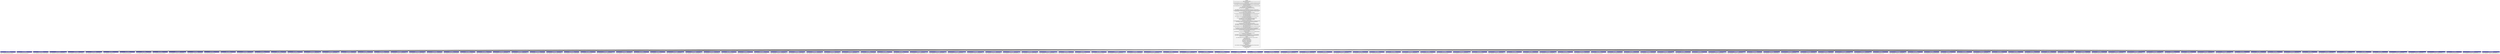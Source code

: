 digraph g {
"Parameters" [
shape = "Mrecord"
 label = "{ Parameters  | Lane.5.AlignmentType=regular | Lane.8.ReferenceBFA=/home/rcf-proj2/jak/bberman/genomes/hg18_unmasked/hg18_unmasked.plusContam.bfa | MinMismatches=2 | Lane.5.ReferenceBFA=/home/rcf-proj2/jak/bberman/genomes/hg18_unmasked/hg18_unmasked.plusContam.bfa | uscec::sol2sanger:1.0=/home/uec-00/ramjan/software/alignPileup/perl_utils_usc/wrap_maq_sol2sanger.pl | FlowCellName=300ABCAAXX | Lane.7.ReferenceBFA=/home/rcf-proj2/jak/bberman/genomes/hg18_unmasked/hg18_unmasked.plusContam.bfa | Lane.4.Input=s_4_sequence.pileup.gz | Lane.1.Eland.Genome=/srv/data/slxa/GENOMES/phi-X174/ | Lane.7.Eland.Genome=/srv/data/slxa/GENOMES/hg18_unmasked/ | queue=laird | uscec::readcount:1.0=/home/uec-00/ramjan/software/alignPileup/perl_utils_usc/wrap_java_report.pl | Lane.6.ReferenceBFA=/home/rcf-proj2/jak/bberman/genomes/hg18_unmasked/hg18_unmasked.plusContam.bfa | uscec::featurepileup:1.0=/home/uec-00/ramjan/software/alignPileup/perl_utils_usc/wrap_java_report.pl | uscec::genecdax:1.0=/usr/bin/java | Lane.3.Eland.Genome=/srv/data/slxa/GENOMES/hg18_unmasked/ | uscec::mapMerge:1.0=/home/uec-00/ramjan/software/alignPileup/perl_utils_usc/wrap_maq_mapmerge.pl | Lane.8.AlignmentType=regular | uscec::pileup:1.0=/home/uec-00/ramjan/software/alignPileup/perl_utils_usc/wrap_maq_pileup.pl | Lane.2.AlignmentType=regular | uscec::readdepth:1.0=/home/uec-00/ramjan/software/alignPileup/perl_utils_usc/wrap_java_report.pl | Lane.3.Input=s_3_sequence.pileup.gz | uscec::chr21:1.0=/home/uec-00/ramjan/software/alignPileup/perl_utils_usc/maqindex | Lane.4.Eland.Genome=/srv/data/slxa/GENOMES/hg18_unmasked/ | Lane.8.Eland.Genome=/srv/data/slxa/GENOMES/hg18_unmasked/ | Lane.1.Input=s_1_sequence.pileup.gz | Lane.2.ReferenceBFA=/home/rcf-proj2/jak/bberman/genomes/hg18_unmasked/hg18_unmasked.plusContam.bfa | uscec::fastqSplit:1.0=/home/uec-00/ramjan/software/alignPileup/perl_utils_usc/fastqSplit.pl | BisulfiteSplitFactor=250000 | Lane.5.Eland.Genome=/srv/data/slxa/GENOMES/hg18_unmasked/ | uscec::pileupwig:1.0=/home/uec-00/ramjan/software/alignPileup/perl_utils_usc/wrap_java_report.pl | uscec::countfastq:1.0=/home/uec-00/ramjan/software/alignPileup/perl_utils_usc/wrap_java_report.pl | Lane.1.AlignmentType=regular | Lane.3.ReferenceBFA=/home/rcf-proj2/jak/bberman/genomes/hg18_unmasked/hg18_unmasked.plusContam.bfa | Lane.4.AlignmentType=regular | uscec::remotebustard:1.0=/home/uec-00/ramjan/software/alignPileup/perl_utils_usc/remotebustard.pl | uscec::map:1.0=/home/uec-00/ramjan/software/alignPileup/perl_utils_usc/wrap_maq_map.pl | Lane.4.ReferenceBFA=/home/rcf-proj2/jak/bberman/genomes/hg18_unmasked/hg18_unmasked.plusContam.bfa | Lane.6.Eland.Genome=/srv/data/slxa/GENOMES/hg18_unmasked/ | uscec::gzip:1.0=/bin/gzip | uscec::filterContams:1.0=/home/uec-00/ramjan/software/alignPileup/perl_utils_usc/solexaFilterContams.pl | referenceLane=1 | Lane.2.Eland.Genome=/srv/data/slxa/GENOMES/hg18_unmasked/ | Lane.2.Input=s_2_sequence.pileup.gz | uscec::fast2bfq:1.0=/home/uec-00/ramjan/software/alignPileup/perl_utils_usc/wrap_maq_fastq2bfq.pl | uscec::mapview:1.0=/home/uec-00/ramjan/software/alignPileup/perl_utils_usc/wrap_maq_mapview.pl | Eland.webdir=http://gastorage2.usc.edu/slxa_runs/incoming/ | LFN=PFN | Lane.1.ReferenceBFA=/home/rcf-proj2/jak/bberman/genomes/phi-X174/phi_plus_SNPs.bfa | RegularSplitFactor=1000 | Lane.3.AlignmentType=regular | Lane.6.Input=s_6_sequence.pileup.gz | Lane.5.Input=s_5_sequence.pileup.gz | Lane.7.Input=s_7_sequence.pileup.gz | tmpDir=/home/uec-00/ramjan/tmp | Eland.username=zack | Lane.6.AlignmentType=regular | MaqPileupQ=30 | uscec::countpileup:1.0=/home/uec-00/ramjan/software/alignPileup/perl_utils_usc/wrap_java_report.pl | Lane.8.Input=s_8_sequence.pileup.gz | Lane.7.AlignmentType=regular | PegasusTC=tc.data}" ];
"countpileup_/Users/zack/devel/WorkflowDAX/s_7_sequence.pileup.gz" [
shape = "Mrecord"
label =<<table border="0" cellborder="0" cellspacing="0" cellpadding="4"><tr><td bgcolor="navy"><font color="white">uscec::countpileup</font></td></tr><tr><td align="left"><font color="brown4"> input: /Users/zack/devel/WorkflowDAX/s_7_sequence.pileup.gz</font></td></tr><tr><td align="left"><font color="darkgreen"> output: s_7_sequence.pileup_maq_mononucleotide.csv</font></td></tr></table>> ];
"countpileup_/Users/zack/devel/WorkflowDAX/s_2_sequence.pileup.gz-cgonly" [
shape = "Mrecord"
label =<<table border="0" cellborder="0" cellspacing="0" cellpadding="4"><tr><td bgcolor="navy"><font color="white">uscec::countpileup</font></td></tr><tr><td align="left"><font color="brown4"> input: /Users/zack/devel/WorkflowDAX/s_2_sequence.pileup.gz</font></td></tr><tr><td align="left"><font color="darkgreen"> output: s_2_sequence.pileup_cg_dinucleotide.csv</font></td></tr></table>> ];
"featurepileup_300ABCAAXX8kg-exon11000" [
shape = "Mrecord"
label =<<table border="0" cellborder="0" cellspacing="0" cellpadding="4"><tr><td bgcolor="navy"><font color="white">uscec::featurepileup</font></td></tr><tr><td align="left"><font color="brown4"> input: /Users/zack/devel/WorkflowDAX/s_8_sequence.pileup.gz</font></td></tr><tr><td align="left"><font color="darkgreen"> output: 300ABCAAXX_s_8.coverage.m1.q0.kg-exon.aligned.csv</font></td></tr></table>> ];
"featurepileup_300ABCAAXX6Ku2008-Ring1B11000" [
shape = "Mrecord"
label =<<table border="0" cellborder="0" cellspacing="0" cellpadding="4"><tr><td bgcolor="navy"><font color="white">uscec::featurepileup</font></td></tr><tr><td align="left"><font color="brown4"> input: /Users/zack/devel/WorkflowDAX/s_6_sequence.pileup.gz</font></td></tr><tr><td align="left"><font color="darkgreen"> output: 300ABCAAXX_s_6.coverage.m1.q0.Ku2008-Ring1B.aligned.csv</font></td></tr></table>> ];
"featurepileup_300ABCAAXX3kim2007-ctcf11000" [
shape = "Mrecord"
label =<<table border="0" cellborder="0" cellspacing="0" cellpadding="4"><tr><td bgcolor="navy"><font color="white">uscec::featurepileup</font></td></tr><tr><td align="left"><font color="brown4"> input: /Users/zack/devel/WorkflowDAX/s_3_sequence.pileup.gz</font></td></tr><tr><td align="left"><font color="darkgreen"> output: 300ABCAAXX_s_3.coverage.m1.q0.kim2007-ctcf.aligned.csv</font></td></tr></table>> ];
"featurepileup_300ABCAAXX5kim2007-ctcf11000" [
shape = "Mrecord"
label =<<table border="0" cellborder="0" cellspacing="0" cellpadding="4"><tr><td bgcolor="navy"><font color="white">uscec::featurepileup</font></td></tr><tr><td align="left"><font color="brown4"> input: /Users/zack/devel/WorkflowDAX/s_5_sequence.pileup.gz</font></td></tr><tr><td align="left"><font color="darkgreen"> output: 300ABCAAXX_s_5.coverage.m1.q0.kim2007-ctcf.aligned.csv</font></td></tr></table>> ];
"pileupwig_300ABCAAXX21600" [
shape = "Mrecord"
label =<<table border="0" cellborder="0" cellspacing="0" cellpadding="4"><tr><td bgcolor="navy"><font color="white">uscec::pileupwig</font></td></tr><tr><td align="left"><font color="brown4"> input: /Users/zack/devel/WorkflowDAX/s_2_sequence.pileup.gz</font></td></tr><tr><td align="left"><font color="darkgreen"> output: 300ABCAAXX_s_2.coverage.m1.q0.wig</font></td></tr></table>> ];
"countpileup_/Users/zack/devel/WorkflowDAX/s_4_sequence.pileup.gz-chonly" [
shape = "Mrecord"
label =<<table border="0" cellborder="0" cellspacing="0" cellpadding="4"><tr><td bgcolor="navy"><font color="white">uscec::countpileup</font></td></tr><tr><td align="left"><font color="brown4"> input: /Users/zack/devel/WorkflowDAX/s_4_sequence.pileup.gz</font></td></tr><tr><td align="left"><font color="darkgreen"> output: s_4_sequence.pileup_ch_dinucleotide.csv</font></td></tr></table>> ];
"readdepth_300ABCAAXX115000" [
shape = "Mrecord"
label =<<table border="0" cellborder="0" cellspacing="0" cellpadding="4"><tr><td bgcolor="navy"><font color="white">uscec::readdepth</font></td></tr><tr><td align="left"><font color="brown4"> input: /Users/zack/devel/WorkflowDAX/s_1_sequence.pileup.gz</font></td></tr><tr><td align="left"><font color="darkgreen"> output: ReadDepths_maxIden1_300ABCAAXX_1_maq_5000.csv</font></td></tr></table>> ];
"countpileup_/Users/zack/devel/WorkflowDAX/s_6_sequence.pileup.gz" [
shape = "Mrecord"
label =<<table border="0" cellborder="0" cellspacing="0" cellpadding="4"><tr><td bgcolor="navy"><font color="white">uscec::countpileup</font></td></tr><tr><td align="left"><font color="brown4"> input: /Users/zack/devel/WorkflowDAX/s_6_sequence.pileup.gz</font></td></tr><tr><td align="left"><font color="darkgreen"> output: s_6_sequence.pileup_maq_mononucleotide.csv</font></td></tr></table>> ];
"featurepileup_300ABCAAXX4Ku2008-Ring1B11000" [
shape = "Mrecord"
label =<<table border="0" cellborder="0" cellspacing="0" cellpadding="4"><tr><td bgcolor="navy"><font color="white">uscec::featurepileup</font></td></tr><tr><td align="left"><font color="brown4"> input: /Users/zack/devel/WorkflowDAX/s_4_sequence.pileup.gz</font></td></tr><tr><td align="left"><font color="darkgreen"> output: 300ABCAAXX_s_4.coverage.m1.q0.Ku2008-Ring1B.aligned.csv</font></td></tr></table>> ];
"featurepileup_300ABCAAXX7kg-tssCgi11000" [
shape = "Mrecord"
label =<<table border="0" cellborder="0" cellspacing="0" cellpadding="4"><tr><td bgcolor="navy"><font color="white">uscec::featurepileup</font></td></tr><tr><td align="left"><font color="brown4"> input: /Users/zack/devel/WorkflowDAX/s_7_sequence.pileup.gz</font></td></tr><tr><td align="left"><font color="darkgreen"> output: 300ABCAAXX_s_7.coverage.m1.q0.kg-tssCgi.aligned.csv</font></td></tr></table>> ];
"readcount_300ABCAAXX2" [
shape = "Mrecord"
label =<<table border="0" cellborder="0" cellspacing="0" cellpadding="4"><tr><td bgcolor="navy"><font color="white">uscec::readcount</font></td></tr><tr><td align="left"><font color="brown4"> input: /Users/zack/devel/WorkflowDAX/s_2_sequence.pileup.gz</font></td></tr><tr><td align="left"><font color="darkgreen"> output: ReadCounts_300ABCAAXX_2_maq.csv</font></td></tr></table>> ];
"countpileup_/Users/zack/devel/WorkflowDAX/s_5_sequence.pileup.gz-cgonly" [
shape = "Mrecord"
label =<<table border="0" cellborder="0" cellspacing="0" cellpadding="4"><tr><td bgcolor="navy"><font color="white">uscec::countpileup</font></td></tr><tr><td align="left"><font color="brown4"> input: /Users/zack/devel/WorkflowDAX/s_5_sequence.pileup.gz</font></td></tr><tr><td align="left"><font color="darkgreen"> output: s_5_sequence.pileup_cg_dinucleotide.csv</font></td></tr></table>> ];
"featurepileup_300ABCAAXX5kg-tssNoncgi11000" [
shape = "Mrecord"
label =<<table border="0" cellborder="0" cellspacing="0" cellpadding="4"><tr><td bgcolor="navy"><font color="white">uscec::featurepileup</font></td></tr><tr><td align="left"><font color="brown4"> input: /Users/zack/devel/WorkflowDAX/s_5_sequence.pileup.gz</font></td></tr><tr><td align="left"><font color="darkgreen"> output: 300ABCAAXX_s_5.coverage.m1.q0.kg-tssNoncgi.aligned.csv</font></td></tr></table>> ];
"readcount_300ABCAAXX1" [
shape = "Mrecord"
label =<<table border="0" cellborder="0" cellspacing="0" cellpadding="4"><tr><td bgcolor="navy"><font color="white">uscec::readcount</font></td></tr><tr><td align="left"><font color="brown4"> input: /Users/zack/devel/WorkflowDAX/s_1_sequence.pileup.gz</font></td></tr><tr><td align="left"><font color="darkgreen"> output: ReadCounts_300ABCAAXX_1_maq.csv</font></td></tr></table>> ];
"readdepth_300ABCAAXX705000" [
shape = "Mrecord"
label =<<table border="0" cellborder="0" cellspacing="0" cellpadding="4"><tr><td bgcolor="navy"><font color="white">uscec::readdepth</font></td></tr><tr><td align="left"><font color="brown4"> input: /Users/zack/devel/WorkflowDAX/s_7_sequence.pileup.gz</font></td></tr><tr><td align="left"><font color="darkgreen"> output: ReadDepths_maxIden0_300ABCAAXX_7_maq_5000.csv</font></td></tr></table>> ];
"countpileup_/Users/zack/devel/WorkflowDAX/s_1_sequence.pileup.gz-refComposition" [
shape = "Mrecord"
label =<<table border="0" cellborder="0" cellspacing="0" cellpadding="4"><tr><td bgcolor="navy"><font color="white">uscec::countpileup</font></td></tr><tr><td align="left"><font color="brown4"> input: /Users/zack/devel/WorkflowDAX/s_1_sequence.pileup.gz</font></td></tr><tr><td align="left"><font color="darkgreen"> output: s_1_sequence.pileup_referenceGenome.csv</font></td></tr></table>> ];
"featurepileup_300ABCAAXX3Ku2008-Ring1B11000" [
shape = "Mrecord"
label =<<table border="0" cellborder="0" cellspacing="0" cellpadding="4"><tr><td bgcolor="navy"><font color="white">uscec::featurepileup</font></td></tr><tr><td align="left"><font color="brown4"> input: /Users/zack/devel/WorkflowDAX/s_3_sequence.pileup.gz</font></td></tr><tr><td align="left"><font color="darkgreen"> output: 300ABCAAXX_s_3.coverage.m1.q0.Ku2008-Ring1B.aligned.csv</font></td></tr></table>> ];
"featurepileup_300ABCAAXX6TJGG-exonNoTss11000" [
shape = "Mrecord"
label =<<table border="0" cellborder="0" cellspacing="0" cellpadding="4"><tr><td bgcolor="navy"><font color="white">uscec::featurepileup</font></td></tr><tr><td align="left"><font color="brown4"> input: /Users/zack/devel/WorkflowDAX/s_6_sequence.pileup.gz</font></td></tr><tr><td align="left"><font color="darkgreen"> output: 300ABCAAXX_s_6.coverage.m1.q0.TJGG-exonNoTss.aligned.csv</font></td></tr></table>> ];
"featurepileup_300ABCAAXX6kg-tssCgi11000" [
shape = "Mrecord"
label =<<table border="0" cellborder="0" cellspacing="0" cellpadding="4"><tr><td bgcolor="navy"><font color="white">uscec::featurepileup</font></td></tr><tr><td align="left"><font color="brown4"> input: /Users/zack/devel/WorkflowDAX/s_6_sequence.pileup.gz</font></td></tr><tr><td align="left"><font color="darkgreen"> output: 300ABCAAXX_s_6.coverage.m1.q0.kg-tssCgi.aligned.csv</font></td></tr></table>> ];
"readdepth_300ABCAAXX415000" [
shape = "Mrecord"
label =<<table border="0" cellborder="0" cellspacing="0" cellpadding="4"><tr><td bgcolor="navy"><font color="white">uscec::readdepth</font></td></tr><tr><td align="left"><font color="brown4"> input: /Users/zack/devel/WorkflowDAX/s_4_sequence.pileup.gz</font></td></tr><tr><td align="left"><font color="darkgreen"> output: ReadDepths_maxIden1_300ABCAAXX_4_maq_5000.csv</font></td></tr></table>> ];
"featurepileup_300ABCAAXX6kg-exon11000" [
shape = "Mrecord"
label =<<table border="0" cellborder="0" cellspacing="0" cellpadding="4"><tr><td bgcolor="navy"><font color="white">uscec::featurepileup</font></td></tr><tr><td align="left"><font color="brown4"> input: /Users/zack/devel/WorkflowDAX/s_6_sequence.pileup.gz</font></td></tr><tr><td align="left"><font color="darkgreen"> output: 300ABCAAXX_s_6.coverage.m1.q0.kg-exon.aligned.csv</font></td></tr></table>> ];
"featurepileup_300ABCAAXX5TJGG-exonNoTss11000" [
shape = "Mrecord"
label =<<table border="0" cellborder="0" cellspacing="0" cellpadding="4"><tr><td bgcolor="navy"><font color="white">uscec::featurepileup</font></td></tr><tr><td align="left"><font color="brown4"> input: /Users/zack/devel/WorkflowDAX/s_5_sequence.pileup.gz</font></td></tr><tr><td align="left"><font color="darkgreen"> output: 300ABCAAXX_s_5.coverage.m1.q0.TJGG-exonNoTss.aligned.csv</font></td></tr></table>> ];
"featurepileup_300ABCAAXX6kim2007-ctcf11000" [
shape = "Mrecord"
label =<<table border="0" cellborder="0" cellspacing="0" cellpadding="4"><tr><td bgcolor="navy"><font color="white">uscec::featurepileup</font></td></tr><tr><td align="left"><font color="brown4"> input: /Users/zack/devel/WorkflowDAX/s_6_sequence.pileup.gz</font></td></tr><tr><td align="left"><font color="darkgreen"> output: 300ABCAAXX_s_6.coverage.m1.q0.kim2007-ctcf.aligned.csv</font></td></tr></table>> ];
"featurepileup_300ABCAAXX4kg-tssCgi11000" [
shape = "Mrecord"
label =<<table border="0" cellborder="0" cellspacing="0" cellpadding="4"><tr><td bgcolor="navy"><font color="white">uscec::featurepileup</font></td></tr><tr><td align="left"><font color="brown4"> input: /Users/zack/devel/WorkflowDAX/s_4_sequence.pileup.gz</font></td></tr><tr><td align="left"><font color="darkgreen"> output: 300ABCAAXX_s_4.coverage.m1.q0.kg-tssCgi.aligned.csv</font></td></tr></table>> ];
"readdepth_300ABCAAXX205000" [
shape = "Mrecord"
label =<<table border="0" cellborder="0" cellspacing="0" cellpadding="4"><tr><td bgcolor="navy"><font color="white">uscec::readdepth</font></td></tr><tr><td align="left"><font color="brown4"> input: /Users/zack/devel/WorkflowDAX/s_2_sequence.pileup.gz</font></td></tr><tr><td align="left"><font color="darkgreen"> output: ReadDepths_maxIden0_300ABCAAXX_2_maq_5000.csv</font></td></tr></table>> ];
"countpileup_/Users/zack/devel/WorkflowDAX/s_4_sequence.pileup.gz" [
shape = "Mrecord"
label =<<table border="0" cellborder="0" cellspacing="0" cellpadding="4"><tr><td bgcolor="navy"><font color="white">uscec::countpileup</font></td></tr><tr><td align="left"><font color="brown4"> input: /Users/zack/devel/WorkflowDAX/s_4_sequence.pileup.gz</font></td></tr><tr><td align="left"><font color="darkgreen"> output: s_4_sequence.pileup_maq_mononucleotide.csv</font></td></tr></table>> ];
"countpileup_/Users/zack/devel/WorkflowDAX/s_1_sequence.pileup.gz" [
shape = "Mrecord"
label =<<table border="0" cellborder="0" cellspacing="0" cellpadding="4"><tr><td bgcolor="navy"><font color="white">uscec::countpileup</font></td></tr><tr><td align="left"><font color="brown4"> input: /Users/zack/devel/WorkflowDAX/s_1_sequence.pileup.gz</font></td></tr><tr><td align="left"><font color="darkgreen"> output: s_1_sequence.pileup_maq_mononucleotide.csv</font></td></tr></table>> ];
"featurepileup_300ABCAAXX3TJGG-exonNoTss11000" [
shape = "Mrecord"
label =<<table border="0" cellborder="0" cellspacing="0" cellpadding="4"><tr><td bgcolor="navy"><font color="white">uscec::featurepileup</font></td></tr><tr><td align="left"><font color="brown4"> input: /Users/zack/devel/WorkflowDAX/s_3_sequence.pileup.gz</font></td></tr><tr><td align="left"><font color="darkgreen"> output: 300ABCAAXX_s_3.coverage.m1.q0.TJGG-exonNoTss.aligned.csv</font></td></tr></table>> ];
"featurepileup_300ABCAAXX8Ku2008-Ring1B11000" [
shape = "Mrecord"
label =<<table border="0" cellborder="0" cellspacing="0" cellpadding="4"><tr><td bgcolor="navy"><font color="white">uscec::featurepileup</font></td></tr><tr><td align="left"><font color="brown4"> input: /Users/zack/devel/WorkflowDAX/s_8_sequence.pileup.gz</font></td></tr><tr><td align="left"><font color="darkgreen"> output: 300ABCAAXX_s_8.coverage.m1.q0.Ku2008-Ring1B.aligned.csv</font></td></tr></table>> ];
"featurepileup_300ABCAAXX7kg-exon11000" [
shape = "Mrecord"
label =<<table border="0" cellborder="0" cellspacing="0" cellpadding="4"><tr><td bgcolor="navy"><font color="white">uscec::featurepileup</font></td></tr><tr><td align="left"><font color="brown4"> input: /Users/zack/devel/WorkflowDAX/s_7_sequence.pileup.gz</font></td></tr><tr><td align="left"><font color="darkgreen"> output: 300ABCAAXX_s_7.coverage.m1.q0.kg-exon.aligned.csv</font></td></tr></table>> ];
"featurepileup_300ABCAAXX1kim2007-ctcf11000" [
shape = "Mrecord"
label =<<table border="0" cellborder="0" cellspacing="0" cellpadding="4"><tr><td bgcolor="navy"><font color="white">uscec::featurepileup</font></td></tr><tr><td align="left"><font color="brown4"> input: /Users/zack/devel/WorkflowDAX/s_1_sequence.pileup.gz</font></td></tr><tr><td align="left"><font color="darkgreen"> output: 300ABCAAXX_s_1.coverage.m1.q0.kim2007-ctcf.aligned.csv</font></td></tr></table>> ];
"featurepileup_300ABCAAXX1kg-exon11000" [
shape = "Mrecord"
label =<<table border="0" cellborder="0" cellspacing="0" cellpadding="4"><tr><td bgcolor="navy"><font color="white">uscec::featurepileup</font></td></tr><tr><td align="left"><font color="brown4"> input: /Users/zack/devel/WorkflowDAX/s_1_sequence.pileup.gz</font></td></tr><tr><td align="left"><font color="darkgreen"> output: 300ABCAAXX_s_1.coverage.m1.q0.kg-exon.aligned.csv</font></td></tr></table>> ];
"countpileup_/Users/zack/devel/WorkflowDAX/s_3_sequence.pileup.gz-cgonly" [
shape = "Mrecord"
label =<<table border="0" cellborder="0" cellspacing="0" cellpadding="4"><tr><td bgcolor="navy"><font color="white">uscec::countpileup</font></td></tr><tr><td align="left"><font color="brown4"> input: /Users/zack/devel/WorkflowDAX/s_3_sequence.pileup.gz</font></td></tr><tr><td align="left"><font color="darkgreen"> output: s_3_sequence.pileup_cg_dinucleotide.csv</font></td></tr></table>> ];
"featurepileup_300ABCAAXX8RepeatMaskerSINE11000" [
shape = "Mrecord"
label =<<table border="0" cellborder="0" cellspacing="0" cellpadding="4"><tr><td bgcolor="navy"><font color="white">uscec::featurepileup</font></td></tr><tr><td align="left"><font color="brown4"> input: /Users/zack/devel/WorkflowDAX/s_8_sequence.pileup.gz</font></td></tr><tr><td align="left"><font color="darkgreen"> output: 300ABCAAXX_s_8.coverage.m1.q0.RepeatMaskerSINE.aligned.csv</font></td></tr></table>> ];
"featurepileup_300ABCAAXX7kg-tssNoncgi11000" [
shape = "Mrecord"
label =<<table border="0" cellborder="0" cellspacing="0" cellpadding="4"><tr><td bgcolor="navy"><font color="white">uscec::featurepileup</font></td></tr><tr><td align="left"><font color="brown4"> input: /Users/zack/devel/WorkflowDAX/s_7_sequence.pileup.gz</font></td></tr><tr><td align="left"><font color="darkgreen"> output: 300ABCAAXX_s_7.coverage.m1.q0.kg-tssNoncgi.aligned.csv</font></td></tr></table>> ];
"countpileup_/Users/zack/devel/WorkflowDAX/s_5_sequence.pileup.gz-refComposition" [
shape = "Mrecord"
label =<<table border="0" cellborder="0" cellspacing="0" cellpadding="4"><tr><td bgcolor="navy"><font color="white">uscec::countpileup</font></td></tr><tr><td align="left"><font color="brown4"> input: /Users/zack/devel/WorkflowDAX/s_5_sequence.pileup.gz</font></td></tr><tr><td align="left"><font color="darkgreen"> output: s_5_sequence.pileup_referenceGenome.csv</font></td></tr></table>> ];
"pileupwig_300ABCAAXX81600" [
shape = "Mrecord"
label =<<table border="0" cellborder="0" cellspacing="0" cellpadding="4"><tr><td bgcolor="navy"><font color="white">uscec::pileupwig</font></td></tr><tr><td align="left"><font color="brown4"> input: /Users/zack/devel/WorkflowDAX/s_8_sequence.pileup.gz</font></td></tr><tr><td align="left"><font color="darkgreen"> output: 300ABCAAXX_s_8.coverage.m1.q0.wig</font></td></tr></table>> ];
"featurepileup_300ABCAAXX4guelen2008-LADs11000" [
shape = "Mrecord"
label =<<table border="0" cellborder="0" cellspacing="0" cellpadding="4"><tr><td bgcolor="navy"><font color="white">uscec::featurepileup</font></td></tr><tr><td align="left"><font color="brown4"> input: /Users/zack/devel/WorkflowDAX/s_4_sequence.pileup.gz</font></td></tr><tr><td align="left"><font color="darkgreen"> output: 300ABCAAXX_s_4.coverage.m1.q0.guelen2008-LADs.aligned.csv</font></td></tr></table>> ];
"featurepileup_300ABCAAXX1Ku2008-H3K2711000" [
shape = "Mrecord"
label =<<table border="0" cellborder="0" cellspacing="0" cellpadding="4"><tr><td bgcolor="navy"><font color="white">uscec::featurepileup</font></td></tr><tr><td align="left"><font color="brown4"> input: /Users/zack/devel/WorkflowDAX/s_1_sequence.pileup.gz</font></td></tr><tr><td align="left"><font color="darkgreen"> output: 300ABCAAXX_s_1.coverage.m1.q0.Ku2008-H3K27.aligned.csv</font></td></tr></table>> ];
"featurepileup_300ABCAAXX2kg-tssNoncgi11000" [
shape = "Mrecord"
label =<<table border="0" cellborder="0" cellspacing="0" cellpadding="4"><tr><td bgcolor="navy"><font color="white">uscec::featurepileup</font></td></tr><tr><td align="left"><font color="brown4"> input: /Users/zack/devel/WorkflowDAX/s_2_sequence.pileup.gz</font></td></tr><tr><td align="left"><font color="darkgreen"> output: 300ABCAAXX_s_2.coverage.m1.q0.kg-tssNoncgi.aligned.csv</font></td></tr></table>> ];
"countpileup_/Users/zack/devel/WorkflowDAX/s_2_sequence.pileup.gz-refComposition" [
shape = "Mrecord"
label =<<table border="0" cellborder="0" cellspacing="0" cellpadding="4"><tr><td bgcolor="navy"><font color="white">uscec::countpileup</font></td></tr><tr><td align="left"><font color="brown4"> input: /Users/zack/devel/WorkflowDAX/s_2_sequence.pileup.gz</font></td></tr><tr><td align="left"><font color="darkgreen"> output: s_2_sequence.pileup_referenceGenome.csv</font></td></tr></table>> ];
"pileupwig_300ABCAAXX61600" [
shape = "Mrecord"
label =<<table border="0" cellborder="0" cellspacing="0" cellpadding="4"><tr><td bgcolor="navy"><font color="white">uscec::pileupwig</font></td></tr><tr><td align="left"><font color="brown4"> input: /Users/zack/devel/WorkflowDAX/s_6_sequence.pileup.gz</font></td></tr><tr><td align="left"><font color="darkgreen"> output: 300ABCAAXX_s_6.coverage.m1.q0.wig</font></td></tr></table>> ];
"countpileup_/Users/zack/devel/WorkflowDAX/s_8_sequence.pileup.gz" [
shape = "Mrecord"
label =<<table border="0" cellborder="0" cellspacing="0" cellpadding="4"><tr><td bgcolor="navy"><font color="white">uscec::countpileup</font></td></tr><tr><td align="left"><font color="brown4"> input: /Users/zack/devel/WorkflowDAX/s_8_sequence.pileup.gz</font></td></tr><tr><td align="left"><font color="darkgreen"> output: s_8_sequence.pileup_maq_mononucleotide.csv</font></td></tr></table>> ];
"featurepileup_300ABCAAXX4Ku2008-H3K2711000" [
shape = "Mrecord"
label =<<table border="0" cellborder="0" cellspacing="0" cellpadding="4"><tr><td bgcolor="navy"><font color="white">uscec::featurepileup</font></td></tr><tr><td align="left"><font color="brown4"> input: /Users/zack/devel/WorkflowDAX/s_4_sequence.pileup.gz</font></td></tr><tr><td align="left"><font color="darkgreen"> output: 300ABCAAXX_s_4.coverage.m1.q0.Ku2008-H3K27.aligned.csv</font></td></tr></table>> ];
"featurepileup_300ABCAAXX2kim2007-ctcf11000" [
shape = "Mrecord"
label =<<table border="0" cellborder="0" cellspacing="0" cellpadding="4"><tr><td bgcolor="navy"><font color="white">uscec::featurepileup</font></td></tr><tr><td align="left"><font color="brown4"> input: /Users/zack/devel/WorkflowDAX/s_2_sequence.pileup.gz</font></td></tr><tr><td align="left"><font color="darkgreen"> output: 300ABCAAXX_s_2.coverage.m1.q0.kim2007-ctcf.aligned.csv</font></td></tr></table>> ];
"featurepileup_300ABCAAXX4kg-tssNoncgi11000" [
shape = "Mrecord"
label =<<table border="0" cellborder="0" cellspacing="0" cellpadding="4"><tr><td bgcolor="navy"><font color="white">uscec::featurepileup</font></td></tr><tr><td align="left"><font color="brown4"> input: /Users/zack/devel/WorkflowDAX/s_4_sequence.pileup.gz</font></td></tr><tr><td align="left"><font color="darkgreen"> output: 300ABCAAXX_s_4.coverage.m1.q0.kg-tssNoncgi.aligned.csv</font></td></tr></table>> ];
"featurepileup_300ABCAAXX4kim2007-ctcf11000" [
shape = "Mrecord"
label =<<table border="0" cellborder="0" cellspacing="0" cellpadding="4"><tr><td bgcolor="navy"><font color="white">uscec::featurepileup</font></td></tr><tr><td align="left"><font color="brown4"> input: /Users/zack/devel/WorkflowDAX/s_4_sequence.pileup.gz</font></td></tr><tr><td align="left"><font color="darkgreen"> output: 300ABCAAXX_s_4.coverage.m1.q0.kim2007-ctcf.aligned.csv</font></td></tr></table>> ];
"featurepileup_300ABCAAXX6guelen2008-LADs11000" [
shape = "Mrecord"
label =<<table border="0" cellborder="0" cellspacing="0" cellpadding="4"><tr><td bgcolor="navy"><font color="white">uscec::featurepileup</font></td></tr><tr><td align="left"><font color="brown4"> input: /Users/zack/devel/WorkflowDAX/s_6_sequence.pileup.gz</font></td></tr><tr><td align="left"><font color="darkgreen"> output: 300ABCAAXX_s_6.coverage.m1.q0.guelen2008-LADs.aligned.csv</font></td></tr></table>> ];
"readdepth_300ABCAAXX105000" [
shape = "Mrecord"
label =<<table border="0" cellborder="0" cellspacing="0" cellpadding="4"><tr><td bgcolor="navy"><font color="white">uscec::readdepth</font></td></tr><tr><td align="left"><font color="brown4"> input: /Users/zack/devel/WorkflowDAX/s_1_sequence.pileup.gz</font></td></tr><tr><td align="left"><font color="darkgreen"> output: ReadDepths_maxIden0_300ABCAAXX_1_maq_5000.csv</font></td></tr></table>> ];
"countpileup_/Users/zack/devel/WorkflowDAX/s_7_sequence.pileup.gz-cgonly" [
shape = "Mrecord"
label =<<table border="0" cellborder="0" cellspacing="0" cellpadding="4"><tr><td bgcolor="navy"><font color="white">uscec::countpileup</font></td></tr><tr><td align="left"><font color="brown4"> input: /Users/zack/devel/WorkflowDAX/s_7_sequence.pileup.gz</font></td></tr><tr><td align="left"><font color="darkgreen"> output: s_7_sequence.pileup_cg_dinucleotide.csv</font></td></tr></table>> ];
"readcount_300ABCAAXX7" [
shape = "Mrecord"
label =<<table border="0" cellborder="0" cellspacing="0" cellpadding="4"><tr><td bgcolor="navy"><font color="white">uscec::readcount</font></td></tr><tr><td align="left"><font color="brown4"> input: /Users/zack/devel/WorkflowDAX/s_7_sequence.pileup.gz</font></td></tr><tr><td align="left"><font color="darkgreen"> output: ReadCounts_300ABCAAXX_7_maq.csv</font></td></tr></table>> ];
"featurepileup_300ABCAAXX7RepeatMaskerSINE11000" [
shape = "Mrecord"
label =<<table border="0" cellborder="0" cellspacing="0" cellpadding="4"><tr><td bgcolor="navy"><font color="white">uscec::featurepileup</font></td></tr><tr><td align="left"><font color="brown4"> input: /Users/zack/devel/WorkflowDAX/s_7_sequence.pileup.gz</font></td></tr><tr><td align="left"><font color="darkgreen"> output: 300ABCAAXX_s_7.coverage.m1.q0.RepeatMaskerSINE.aligned.csv</font></td></tr></table>> ];
"featurepileup_300ABCAAXX4TJGG-exonNoTss11000" [
shape = "Mrecord"
label =<<table border="0" cellborder="0" cellspacing="0" cellpadding="4"><tr><td bgcolor="navy"><font color="white">uscec::featurepileup</font></td></tr><tr><td align="left"><font color="brown4"> input: /Users/zack/devel/WorkflowDAX/s_4_sequence.pileup.gz</font></td></tr><tr><td align="left"><font color="darkgreen"> output: 300ABCAAXX_s_4.coverage.m1.q0.TJGG-exonNoTss.aligned.csv</font></td></tr></table>> ];
"featurepileup_300ABCAAXX3RepeatMaskerSINE11000" [
shape = "Mrecord"
label =<<table border="0" cellborder="0" cellspacing="0" cellpadding="4"><tr><td bgcolor="navy"><font color="white">uscec::featurepileup</font></td></tr><tr><td align="left"><font color="brown4"> input: /Users/zack/devel/WorkflowDAX/s_3_sequence.pileup.gz</font></td></tr><tr><td align="left"><font color="darkgreen"> output: 300ABCAAXX_s_3.coverage.m1.q0.RepeatMaskerSINE.aligned.csv</font></td></tr></table>> ];
"featurepileup_300ABCAAXX5Ku2008-H3K2711000" [
shape = "Mrecord"
label =<<table border="0" cellborder="0" cellspacing="0" cellpadding="4"><tr><td bgcolor="navy"><font color="white">uscec::featurepileup</font></td></tr><tr><td align="left"><font color="brown4"> input: /Users/zack/devel/WorkflowDAX/s_5_sequence.pileup.gz</font></td></tr><tr><td align="left"><font color="darkgreen"> output: 300ABCAAXX_s_5.coverage.m1.q0.Ku2008-H3K27.aligned.csv</font></td></tr></table>> ];
"featurepileup_300ABCAAXX6kg-tssNoncgi11000" [
shape = "Mrecord"
label =<<table border="0" cellborder="0" cellspacing="0" cellpadding="4"><tr><td bgcolor="navy"><font color="white">uscec::featurepileup</font></td></tr><tr><td align="left"><font color="brown4"> input: /Users/zack/devel/WorkflowDAX/s_6_sequence.pileup.gz</font></td></tr><tr><td align="left"><font color="darkgreen"> output: 300ABCAAXX_s_6.coverage.m1.q0.kg-tssNoncgi.aligned.csv</font></td></tr></table>> ];
"featurepileup_300ABCAAXX1TJGG-exonNoTss11000" [
shape = "Mrecord"
label =<<table border="0" cellborder="0" cellspacing="0" cellpadding="4"><tr><td bgcolor="navy"><font color="white">uscec::featurepileup</font></td></tr><tr><td align="left"><font color="brown4"> input: /Users/zack/devel/WorkflowDAX/s_1_sequence.pileup.gz</font></td></tr><tr><td align="left"><font color="darkgreen"> output: 300ABCAAXX_s_1.coverage.m1.q0.TJGG-exonNoTss.aligned.csv</font></td></tr></table>> ];
"featurepileup_300ABCAAXX8kim2007-ctcf11000" [
shape = "Mrecord"
label =<<table border="0" cellborder="0" cellspacing="0" cellpadding="4"><tr><td bgcolor="navy"><font color="white">uscec::featurepileup</font></td></tr><tr><td align="left"><font color="brown4"> input: /Users/zack/devel/WorkflowDAX/s_8_sequence.pileup.gz</font></td></tr><tr><td align="left"><font color="darkgreen"> output: 300ABCAAXX_s_8.coverage.m1.q0.kim2007-ctcf.aligned.csv</font></td></tr></table>> ];
"featurepileup_300ABCAAXX1RepeatMaskerLINE11000" [
shape = "Mrecord"
label =<<table border="0" cellborder="0" cellspacing="0" cellpadding="4"><tr><td bgcolor="navy"><font color="white">uscec::featurepileup</font></td></tr><tr><td align="left"><font color="brown4"> input: /Users/zack/devel/WorkflowDAX/s_1_sequence.pileup.gz</font></td></tr><tr><td align="left"><font color="darkgreen"> output: 300ABCAAXX_s_1.coverage.m1.q0.RepeatMaskerLINE.aligned.csv</font></td></tr></table>> ];
"featurepileup_300ABCAAXX3kg-exon11000" [
shape = "Mrecord"
label =<<table border="0" cellborder="0" cellspacing="0" cellpadding="4"><tr><td bgcolor="navy"><font color="white">uscec::featurepileup</font></td></tr><tr><td align="left"><font color="brown4"> input: /Users/zack/devel/WorkflowDAX/s_3_sequence.pileup.gz</font></td></tr><tr><td align="left"><font color="darkgreen"> output: 300ABCAAXX_s_3.coverage.m1.q0.kg-exon.aligned.csv</font></td></tr></table>> ];
"pileupwig_300ABCAAXX31600" [
shape = "Mrecord"
label =<<table border="0" cellborder="0" cellspacing="0" cellpadding="4"><tr><td bgcolor="navy"><font color="white">uscec::pileupwig</font></td></tr><tr><td align="left"><font color="brown4"> input: /Users/zack/devel/WorkflowDAX/s_3_sequence.pileup.gz</font></td></tr><tr><td align="left"><font color="darkgreen"> output: 300ABCAAXX_s_3.coverage.m1.q0.wig</font></td></tr></table>> ];
"countpileup_/Users/zack/devel/WorkflowDAX/s_2_sequence.pileup.gz" [
shape = "Mrecord"
label =<<table border="0" cellborder="0" cellspacing="0" cellpadding="4"><tr><td bgcolor="navy"><font color="white">uscec::countpileup</font></td></tr><tr><td align="left"><font color="brown4"> input: /Users/zack/devel/WorkflowDAX/s_2_sequence.pileup.gz</font></td></tr><tr><td align="left"><font color="darkgreen"> output: s_2_sequence.pileup_maq_mononucleotide.csv</font></td></tr></table>> ];
"featurepileup_300ABCAAXX5RepeatMaskerLINE11000" [
shape = "Mrecord"
label =<<table border="0" cellborder="0" cellspacing="0" cellpadding="4"><tr><td bgcolor="navy"><font color="white">uscec::featurepileup</font></td></tr><tr><td align="left"><font color="brown4"> input: /Users/zack/devel/WorkflowDAX/s_5_sequence.pileup.gz</font></td></tr><tr><td align="left"><font color="darkgreen"> output: 300ABCAAXX_s_5.coverage.m1.q0.RepeatMaskerLINE.aligned.csv</font></td></tr></table>> ];
"featurepileup_300ABCAAXX8kg-tssCgi11000" [
shape = "Mrecord"
label =<<table border="0" cellborder="0" cellspacing="0" cellpadding="4"><tr><td bgcolor="navy"><font color="white">uscec::featurepileup</font></td></tr><tr><td align="left"><font color="brown4"> input: /Users/zack/devel/WorkflowDAX/s_8_sequence.pileup.gz</font></td></tr><tr><td align="left"><font color="darkgreen"> output: 300ABCAAXX_s_8.coverage.m1.q0.kg-tssCgi.aligned.csv</font></td></tr></table>> ];
"featurepileup_300ABCAAXX6RepeatMaskerLINE11000" [
shape = "Mrecord"
label =<<table border="0" cellborder="0" cellspacing="0" cellpadding="4"><tr><td bgcolor="navy"><font color="white">uscec::featurepileup</font></td></tr><tr><td align="left"><font color="brown4"> input: /Users/zack/devel/WorkflowDAX/s_6_sequence.pileup.gz</font></td></tr><tr><td align="left"><font color="darkgreen"> output: 300ABCAAXX_s_6.coverage.m1.q0.RepeatMaskerLINE.aligned.csv</font></td></tr></table>> ];
"readcount_300ABCAAXX6" [
shape = "Mrecord"
label =<<table border="0" cellborder="0" cellspacing="0" cellpadding="4"><tr><td bgcolor="navy"><font color="white">uscec::readcount</font></td></tr><tr><td align="left"><font color="brown4"> input: /Users/zack/devel/WorkflowDAX/s_6_sequence.pileup.gz</font></td></tr><tr><td align="left"><font color="darkgreen"> output: ReadCounts_300ABCAAXX_6_maq.csv</font></td></tr></table>> ];
"featurepileup_300ABCAAXX8TJGG-exonNoTss11000" [
shape = "Mrecord"
label =<<table border="0" cellborder="0" cellspacing="0" cellpadding="4"><tr><td bgcolor="navy"><font color="white">uscec::featurepileup</font></td></tr><tr><td align="left"><font color="brown4"> input: /Users/zack/devel/WorkflowDAX/s_8_sequence.pileup.gz</font></td></tr><tr><td align="left"><font color="darkgreen"> output: 300ABCAAXX_s_8.coverage.m1.q0.TJGG-exonNoTss.aligned.csv</font></td></tr></table>> ];
"countpileup_/Users/zack/devel/WorkflowDAX/s_1_sequence.pileup.gz-chonly" [
shape = "Mrecord"
label =<<table border="0" cellborder="0" cellspacing="0" cellpadding="4"><tr><td bgcolor="navy"><font color="white">uscec::countpileup</font></td></tr><tr><td align="left"><font color="brown4"> input: /Users/zack/devel/WorkflowDAX/s_1_sequence.pileup.gz</font></td></tr><tr><td align="left"><font color="darkgreen"> output: s_1_sequence.pileup_ch_dinucleotide.csv</font></td></tr></table>> ];
"countpileup_/Users/zack/devel/WorkflowDAX/s_7_sequence.pileup.gz-refComposition" [
shape = "Mrecord"
label =<<table border="0" cellborder="0" cellspacing="0" cellpadding="4"><tr><td bgcolor="navy"><font color="white">uscec::countpileup</font></td></tr><tr><td align="left"><font color="brown4"> input: /Users/zack/devel/WorkflowDAX/s_7_sequence.pileup.gz</font></td></tr><tr><td align="left"><font color="darkgreen"> output: s_7_sequence.pileup_referenceGenome.csv</font></td></tr></table>> ];
"pileupwig_300ABCAAXX41600" [
shape = "Mrecord"
label =<<table border="0" cellborder="0" cellspacing="0" cellpadding="4"><tr><td bgcolor="navy"><font color="white">uscec::pileupwig</font></td></tr><tr><td align="left"><font color="brown4"> input: /Users/zack/devel/WorkflowDAX/s_4_sequence.pileup.gz</font></td></tr><tr><td align="left"><font color="darkgreen"> output: 300ABCAAXX_s_4.coverage.m1.q0.wig</font></td></tr></table>> ];
"featurepileup_300ABCAAXX2kg-tssCgi11000" [
shape = "Mrecord"
label =<<table border="0" cellborder="0" cellspacing="0" cellpadding="4"><tr><td bgcolor="navy"><font color="white">uscec::featurepileup</font></td></tr><tr><td align="left"><font color="brown4"> input: /Users/zack/devel/WorkflowDAX/s_2_sequence.pileup.gz</font></td></tr><tr><td align="left"><font color="darkgreen"> output: 300ABCAAXX_s_2.coverage.m1.q0.kg-tssCgi.aligned.csv</font></td></tr></table>> ];
"featurepileup_300ABCAAXX5kg-exon11000" [
shape = "Mrecord"
label =<<table border="0" cellborder="0" cellspacing="0" cellpadding="4"><tr><td bgcolor="navy"><font color="white">uscec::featurepileup</font></td></tr><tr><td align="left"><font color="brown4"> input: /Users/zack/devel/WorkflowDAX/s_5_sequence.pileup.gz</font></td></tr><tr><td align="left"><font color="darkgreen"> output: 300ABCAAXX_s_5.coverage.m1.q0.kg-exon.aligned.csv</font></td></tr></table>> ];
"featurepileup_300ABCAAXX3guelen2008-LADs11000" [
shape = "Mrecord"
label =<<table border="0" cellborder="0" cellspacing="0" cellpadding="4"><tr><td bgcolor="navy"><font color="white">uscec::featurepileup</font></td></tr><tr><td align="left"><font color="brown4"> input: /Users/zack/devel/WorkflowDAX/s_3_sequence.pileup.gz</font></td></tr><tr><td align="left"><font color="darkgreen"> output: 300ABCAAXX_s_3.coverage.m1.q0.guelen2008-LADs.aligned.csv</font></td></tr></table>> ];
"featurepileup_300ABCAAXX3kg-tssNoncgi11000" [
shape = "Mrecord"
label =<<table border="0" cellborder="0" cellspacing="0" cellpadding="4"><tr><td bgcolor="navy"><font color="white">uscec::featurepileup</font></td></tr><tr><td align="left"><font color="brown4"> input: /Users/zack/devel/WorkflowDAX/s_3_sequence.pileup.gz</font></td></tr><tr><td align="left"><font color="darkgreen"> output: 300ABCAAXX_s_3.coverage.m1.q0.kg-tssNoncgi.aligned.csv</font></td></tr></table>> ];
"readcount_300ABCAAXX8" [
shape = "Mrecord"
label =<<table border="0" cellborder="0" cellspacing="0" cellpadding="4"><tr><td bgcolor="navy"><font color="white">uscec::readcount</font></td></tr><tr><td align="left"><font color="brown4"> input: /Users/zack/devel/WorkflowDAX/s_8_sequence.pileup.gz</font></td></tr><tr><td align="left"><font color="darkgreen"> output: ReadCounts_300ABCAAXX_8_maq.csv</font></td></tr></table>> ];
"featurepileup_300ABCAAXX1RepeatMaskerSINE11000" [
shape = "Mrecord"
label =<<table border="0" cellborder="0" cellspacing="0" cellpadding="4"><tr><td bgcolor="navy"><font color="white">uscec::featurepileup</font></td></tr><tr><td align="left"><font color="brown4"> input: /Users/zack/devel/WorkflowDAX/s_1_sequence.pileup.gz</font></td></tr><tr><td align="left"><font color="darkgreen"> output: 300ABCAAXX_s_1.coverage.m1.q0.RepeatMaskerSINE.aligned.csv</font></td></tr></table>> ];
"readdepth_300ABCAAXX715000" [
shape = "Mrecord"
label =<<table border="0" cellborder="0" cellspacing="0" cellpadding="4"><tr><td bgcolor="navy"><font color="white">uscec::readdepth</font></td></tr><tr><td align="left"><font color="brown4"> input: /Users/zack/devel/WorkflowDAX/s_7_sequence.pileup.gz</font></td></tr><tr><td align="left"><font color="darkgreen"> output: ReadDepths_maxIden1_300ABCAAXX_7_maq_5000.csv</font></td></tr></table>> ];
"countpileup_/Users/zack/devel/WorkflowDAX/s_3_sequence.pileup.gz-chonly" [
shape = "Mrecord"
label =<<table border="0" cellborder="0" cellspacing="0" cellpadding="4"><tr><td bgcolor="navy"><font color="white">uscec::countpileup</font></td></tr><tr><td align="left"><font color="brown4"> input: /Users/zack/devel/WorkflowDAX/s_3_sequence.pileup.gz</font></td></tr><tr><td align="left"><font color="darkgreen"> output: s_3_sequence.pileup_ch_dinucleotide.csv</font></td></tr></table>> ];
"countpileup_/Users/zack/devel/WorkflowDAX/s_5_sequence.pileup.gz" [
shape = "Mrecord"
label =<<table border="0" cellborder="0" cellspacing="0" cellpadding="4"><tr><td bgcolor="navy"><font color="white">uscec::countpileup</font></td></tr><tr><td align="left"><font color="brown4"> input: /Users/zack/devel/WorkflowDAX/s_5_sequence.pileup.gz</font></td></tr><tr><td align="left"><font color="darkgreen"> output: s_5_sequence.pileup_maq_mononucleotide.csv</font></td></tr></table>> ];
"featurepileup_300ABCAAXX6Ku2008-H3K2711000" [
shape = "Mrecord"
label =<<table border="0" cellborder="0" cellspacing="0" cellpadding="4"><tr><td bgcolor="navy"><font color="white">uscec::featurepileup</font></td></tr><tr><td align="left"><font color="brown4"> input: /Users/zack/devel/WorkflowDAX/s_6_sequence.pileup.gz</font></td></tr><tr><td align="left"><font color="darkgreen"> output: 300ABCAAXX_s_6.coverage.m1.q0.Ku2008-H3K27.aligned.csv</font></td></tr></table>> ];
"countpileup_/Users/zack/devel/WorkflowDAX/s_3_sequence.pileup.gz" [
shape = "Mrecord"
label =<<table border="0" cellborder="0" cellspacing="0" cellpadding="4"><tr><td bgcolor="navy"><font color="white">uscec::countpileup</font></td></tr><tr><td align="left"><font color="brown4"> input: /Users/zack/devel/WorkflowDAX/s_3_sequence.pileup.gz</font></td></tr><tr><td align="left"><font color="darkgreen"> output: s_3_sequence.pileup_maq_mononucleotide.csv</font></td></tr></table>> ];
"countpileup_/Users/zack/devel/WorkflowDAX/s_4_sequence.pileup.gz-cgonly" [
shape = "Mrecord"
label =<<table border="0" cellborder="0" cellspacing="0" cellpadding="4"><tr><td bgcolor="navy"><font color="white">uscec::countpileup</font></td></tr><tr><td align="left"><font color="brown4"> input: /Users/zack/devel/WorkflowDAX/s_4_sequence.pileup.gz</font></td></tr><tr><td align="left"><font color="darkgreen"> output: s_4_sequence.pileup_cg_dinucleotide.csv</font></td></tr></table>> ];
"featurepileup_300ABCAAXX8guelen2008-LADs11000" [
shape = "Mrecord"
label =<<table border="0" cellborder="0" cellspacing="0" cellpadding="4"><tr><td bgcolor="navy"><font color="white">uscec::featurepileup</font></td></tr><tr><td align="left"><font color="brown4"> input: /Users/zack/devel/WorkflowDAX/s_8_sequence.pileup.gz</font></td></tr><tr><td align="left"><font color="darkgreen"> output: 300ABCAAXX_s_8.coverage.m1.q0.guelen2008-LADs.aligned.csv</font></td></tr></table>> ];
"countpileup_/Users/zack/devel/WorkflowDAX/s_6_sequence.pileup.gz-chonly" [
shape = "Mrecord"
label =<<table border="0" cellborder="0" cellspacing="0" cellpadding="4"><tr><td bgcolor="navy"><font color="white">uscec::countpileup</font></td></tr><tr><td align="left"><font color="brown4"> input: /Users/zack/devel/WorkflowDAX/s_6_sequence.pileup.gz</font></td></tr><tr><td align="left"><font color="darkgreen"> output: s_6_sequence.pileup_ch_dinucleotide.csv</font></td></tr></table>> ];
"featurepileup_300ABCAAXX1Ku2008-Ring1B11000" [
shape = "Mrecord"
label =<<table border="0" cellborder="0" cellspacing="0" cellpadding="4"><tr><td bgcolor="navy"><font color="white">uscec::featurepileup</font></td></tr><tr><td align="left"><font color="brown4"> input: /Users/zack/devel/WorkflowDAX/s_1_sequence.pileup.gz</font></td></tr><tr><td align="left"><font color="darkgreen"> output: 300ABCAAXX_s_1.coverage.m1.q0.Ku2008-Ring1B.aligned.csv</font></td></tr></table>> ];
"countpileup_/Users/zack/devel/WorkflowDAX/s_5_sequence.pileup.gz-chonly" [
shape = "Mrecord"
label =<<table border="0" cellborder="0" cellspacing="0" cellpadding="4"><tr><td bgcolor="navy"><font color="white">uscec::countpileup</font></td></tr><tr><td align="left"><font color="brown4"> input: /Users/zack/devel/WorkflowDAX/s_5_sequence.pileup.gz</font></td></tr><tr><td align="left"><font color="darkgreen"> output: s_5_sequence.pileup_ch_dinucleotide.csv</font></td></tr></table>> ];
"readdepth_300ABCAAXX505000" [
shape = "Mrecord"
label =<<table border="0" cellborder="0" cellspacing="0" cellpadding="4"><tr><td bgcolor="navy"><font color="white">uscec::readdepth</font></td></tr><tr><td align="left"><font color="brown4"> input: /Users/zack/devel/WorkflowDAX/s_5_sequence.pileup.gz</font></td></tr><tr><td align="left"><font color="darkgreen"> output: ReadDepths_maxIden0_300ABCAAXX_5_maq_5000.csv</font></td></tr></table>> ];
"featurepileup_300ABCAAXX8Ku2008-H3K2711000" [
shape = "Mrecord"
label =<<table border="0" cellborder="0" cellspacing="0" cellpadding="4"><tr><td bgcolor="navy"><font color="white">uscec::featurepileup</font></td></tr><tr><td align="left"><font color="brown4"> input: /Users/zack/devel/WorkflowDAX/s_8_sequence.pileup.gz</font></td></tr><tr><td align="left"><font color="darkgreen"> output: 300ABCAAXX_s_8.coverage.m1.q0.Ku2008-H3K27.aligned.csv</font></td></tr></table>> ];
"countpileup_/Users/zack/devel/WorkflowDAX/s_7_sequence.pileup.gz-chonly" [
shape = "Mrecord"
label =<<table border="0" cellborder="0" cellspacing="0" cellpadding="4"><tr><td bgcolor="navy"><font color="white">uscec::countpileup</font></td></tr><tr><td align="left"><font color="brown4"> input: /Users/zack/devel/WorkflowDAX/s_7_sequence.pileup.gz</font></td></tr><tr><td align="left"><font color="darkgreen"> output: s_7_sequence.pileup_ch_dinucleotide.csv</font></td></tr></table>> ];
"featurepileup_300ABCAAXX3kg-tssCgi11000" [
shape = "Mrecord"
label =<<table border="0" cellborder="0" cellspacing="0" cellpadding="4"><tr><td bgcolor="navy"><font color="white">uscec::featurepileup</font></td></tr><tr><td align="left"><font color="brown4"> input: /Users/zack/devel/WorkflowDAX/s_3_sequence.pileup.gz</font></td></tr><tr><td align="left"><font color="darkgreen"> output: 300ABCAAXX_s_3.coverage.m1.q0.kg-tssCgi.aligned.csv</font></td></tr></table>> ];
"countpileup_/Users/zack/devel/WorkflowDAX/s_2_sequence.pileup.gz-chonly" [
shape = "Mrecord"
label =<<table border="0" cellborder="0" cellspacing="0" cellpadding="4"><tr><td bgcolor="navy"><font color="white">uscec::countpileup</font></td></tr><tr><td align="left"><font color="brown4"> input: /Users/zack/devel/WorkflowDAX/s_2_sequence.pileup.gz</font></td></tr><tr><td align="left"><font color="darkgreen"> output: s_2_sequence.pileup_ch_dinucleotide.csv</font></td></tr></table>> ];
"readdepth_300ABCAAXX815000" [
shape = "Mrecord"
label =<<table border="0" cellborder="0" cellspacing="0" cellpadding="4"><tr><td bgcolor="navy"><font color="white">uscec::readdepth</font></td></tr><tr><td align="left"><font color="brown4"> input: /Users/zack/devel/WorkflowDAX/s_8_sequence.pileup.gz</font></td></tr><tr><td align="left"><font color="darkgreen"> output: ReadDepths_maxIden1_300ABCAAXX_8_maq_5000.csv</font></td></tr></table>> ];
"readdepth_300ABCAAXX605000" [
shape = "Mrecord"
label =<<table border="0" cellborder="0" cellspacing="0" cellpadding="4"><tr><td bgcolor="navy"><font color="white">uscec::readdepth</font></td></tr><tr><td align="left"><font color="brown4"> input: /Users/zack/devel/WorkflowDAX/s_6_sequence.pileup.gz</font></td></tr><tr><td align="left"><font color="darkgreen"> output: ReadDepths_maxIden0_300ABCAAXX_6_maq_5000.csv</font></td></tr></table>> ];
"featurepileup_300ABCAAXX5kg-tssCgi11000" [
shape = "Mrecord"
label =<<table border="0" cellborder="0" cellspacing="0" cellpadding="4"><tr><td bgcolor="navy"><font color="white">uscec::featurepileup</font></td></tr><tr><td align="left"><font color="brown4"> input: /Users/zack/devel/WorkflowDAX/s_5_sequence.pileup.gz</font></td></tr><tr><td align="left"><font color="darkgreen"> output: 300ABCAAXX_s_5.coverage.m1.q0.kg-tssCgi.aligned.csv</font></td></tr></table>> ];
"featurepileup_300ABCAAXX3Ku2008-H3K2711000" [
shape = "Mrecord"
label =<<table border="0" cellborder="0" cellspacing="0" cellpadding="4"><tr><td bgcolor="navy"><font color="white">uscec::featurepileup</font></td></tr><tr><td align="left"><font color="brown4"> input: /Users/zack/devel/WorkflowDAX/s_3_sequence.pileup.gz</font></td></tr><tr><td align="left"><font color="darkgreen"> output: 300ABCAAXX_s_3.coverage.m1.q0.Ku2008-H3K27.aligned.csv</font></td></tr></table>> ];
"readdepth_300ABCAAXX805000" [
shape = "Mrecord"
label =<<table border="0" cellborder="0" cellspacing="0" cellpadding="4"><tr><td bgcolor="navy"><font color="white">uscec::readdepth</font></td></tr><tr><td align="left"><font color="brown4"> input: /Users/zack/devel/WorkflowDAX/s_8_sequence.pileup.gz</font></td></tr><tr><td align="left"><font color="darkgreen"> output: ReadDepths_maxIden0_300ABCAAXX_8_maq_5000.csv</font></td></tr></table>> ];
"readcount_300ABCAAXX5" [
shape = "Mrecord"
label =<<table border="0" cellborder="0" cellspacing="0" cellpadding="4"><tr><td bgcolor="navy"><font color="white">uscec::readcount</font></td></tr><tr><td align="left"><font color="brown4"> input: /Users/zack/devel/WorkflowDAX/s_5_sequence.pileup.gz</font></td></tr><tr><td align="left"><font color="darkgreen"> output: ReadCounts_300ABCAAXX_5_maq.csv</font></td></tr></table>> ];
"featurepileup_300ABCAAXX2RepeatMaskerLINE11000" [
shape = "Mrecord"
label =<<table border="0" cellborder="0" cellspacing="0" cellpadding="4"><tr><td bgcolor="navy"><font color="white">uscec::featurepileup</font></td></tr><tr><td align="left"><font color="brown4"> input: /Users/zack/devel/WorkflowDAX/s_2_sequence.pileup.gz</font></td></tr><tr><td align="left"><font color="darkgreen"> output: 300ABCAAXX_s_2.coverage.m1.q0.RepeatMaskerLINE.aligned.csv</font></td></tr></table>> ];
"featurepileup_300ABCAAXX7RepeatMaskerLINE11000" [
shape = "Mrecord"
label =<<table border="0" cellborder="0" cellspacing="0" cellpadding="4"><tr><td bgcolor="navy"><font color="white">uscec::featurepileup</font></td></tr><tr><td align="left"><font color="brown4"> input: /Users/zack/devel/WorkflowDAX/s_7_sequence.pileup.gz</font></td></tr><tr><td align="left"><font color="darkgreen"> output: 300ABCAAXX_s_7.coverage.m1.q0.RepeatMaskerLINE.aligned.csv</font></td></tr></table>> ];
"featurepileup_300ABCAAXX2kg-exon11000" [
shape = "Mrecord"
label =<<table border="0" cellborder="0" cellspacing="0" cellpadding="4"><tr><td bgcolor="navy"><font color="white">uscec::featurepileup</font></td></tr><tr><td align="left"><font color="brown4"> input: /Users/zack/devel/WorkflowDAX/s_2_sequence.pileup.gz</font></td></tr><tr><td align="left"><font color="darkgreen"> output: 300ABCAAXX_s_2.coverage.m1.q0.kg-exon.aligned.csv</font></td></tr></table>> ];
"featurepileup_300ABCAAXX1kg-tssNoncgi11000" [
shape = "Mrecord"
label =<<table border="0" cellborder="0" cellspacing="0" cellpadding="4"><tr><td bgcolor="navy"><font color="white">uscec::featurepileup</font></td></tr><tr><td align="left"><font color="brown4"> input: /Users/zack/devel/WorkflowDAX/s_1_sequence.pileup.gz</font></td></tr><tr><td align="left"><font color="darkgreen"> output: 300ABCAAXX_s_1.coverage.m1.q0.kg-tssNoncgi.aligned.csv</font></td></tr></table>> ];
"featurepileup_300ABCAAXX6RepeatMaskerSINE11000" [
shape = "Mrecord"
label =<<table border="0" cellborder="0" cellspacing="0" cellpadding="4"><tr><td bgcolor="navy"><font color="white">uscec::featurepileup</font></td></tr><tr><td align="left"><font color="brown4"> input: /Users/zack/devel/WorkflowDAX/s_6_sequence.pileup.gz</font></td></tr><tr><td align="left"><font color="darkgreen"> output: 300ABCAAXX_s_6.coverage.m1.q0.RepeatMaskerSINE.aligned.csv</font></td></tr></table>> ];
"featurepileup_300ABCAAXX8kg-tssNoncgi11000" [
shape = "Mrecord"
label =<<table border="0" cellborder="0" cellspacing="0" cellpadding="4"><tr><td bgcolor="navy"><font color="white">uscec::featurepileup</font></td></tr><tr><td align="left"><font color="brown4"> input: /Users/zack/devel/WorkflowDAX/s_8_sequence.pileup.gz</font></td></tr><tr><td align="left"><font color="darkgreen"> output: 300ABCAAXX_s_8.coverage.m1.q0.kg-tssNoncgi.aligned.csv</font></td></tr></table>> ];
"featurepileup_300ABCAAXX1kg-tssCgi11000" [
shape = "Mrecord"
label =<<table border="0" cellborder="0" cellspacing="0" cellpadding="4"><tr><td bgcolor="navy"><font color="white">uscec::featurepileup</font></td></tr><tr><td align="left"><font color="brown4"> input: /Users/zack/devel/WorkflowDAX/s_1_sequence.pileup.gz</font></td></tr><tr><td align="left"><font color="darkgreen"> output: 300ABCAAXX_s_1.coverage.m1.q0.kg-tssCgi.aligned.csv</font></td></tr></table>> ];
"featurepileup_300ABCAAXX8RepeatMaskerLINE11000" [
shape = "Mrecord"
label =<<table border="0" cellborder="0" cellspacing="0" cellpadding="4"><tr><td bgcolor="navy"><font color="white">uscec::featurepileup</font></td></tr><tr><td align="left"><font color="brown4"> input: /Users/zack/devel/WorkflowDAX/s_8_sequence.pileup.gz</font></td></tr><tr><td align="left"><font color="darkgreen"> output: 300ABCAAXX_s_8.coverage.m1.q0.RepeatMaskerLINE.aligned.csv</font></td></tr></table>> ];
"featurepileup_300ABCAAXX5guelen2008-LADs11000" [
shape = "Mrecord"
label =<<table border="0" cellborder="0" cellspacing="0" cellpadding="4"><tr><td bgcolor="navy"><font color="white">uscec::featurepileup</font></td></tr><tr><td align="left"><font color="brown4"> input: /Users/zack/devel/WorkflowDAX/s_5_sequence.pileup.gz</font></td></tr><tr><td align="left"><font color="darkgreen"> output: 300ABCAAXX_s_5.coverage.m1.q0.guelen2008-LADs.aligned.csv</font></td></tr></table>> ];
"readcount_300ABCAAXX4" [
shape = "Mrecord"
label =<<table border="0" cellborder="0" cellspacing="0" cellpadding="4"><tr><td bgcolor="navy"><font color="white">uscec::readcount</font></td></tr><tr><td align="left"><font color="brown4"> input: /Users/zack/devel/WorkflowDAX/s_4_sequence.pileup.gz</font></td></tr><tr><td align="left"><font color="darkgreen"> output: ReadCounts_300ABCAAXX_4_maq.csv</font></td></tr></table>> ];
"featurepileup_300ABCAAXX7Ku2008-H3K2711000" [
shape = "Mrecord"
label =<<table border="0" cellborder="0" cellspacing="0" cellpadding="4"><tr><td bgcolor="navy"><font color="white">uscec::featurepileup</font></td></tr><tr><td align="left"><font color="brown4"> input: /Users/zack/devel/WorkflowDAX/s_7_sequence.pileup.gz</font></td></tr><tr><td align="left"><font color="darkgreen"> output: 300ABCAAXX_s_7.coverage.m1.q0.Ku2008-H3K27.aligned.csv</font></td></tr></table>> ];
"countpileup_/Users/zack/devel/WorkflowDAX/s_1_sequence.pileup.gz-cgonly" [
shape = "Mrecord"
label =<<table border="0" cellborder="0" cellspacing="0" cellpadding="4"><tr><td bgcolor="navy"><font color="white">uscec::countpileup</font></td></tr><tr><td align="left"><font color="brown4"> input: /Users/zack/devel/WorkflowDAX/s_1_sequence.pileup.gz</font></td></tr><tr><td align="left"><font color="darkgreen"> output: s_1_sequence.pileup_cg_dinucleotide.csv</font></td></tr></table>> ];
"readdepth_300ABCAAXX315000" [
shape = "Mrecord"
label =<<table border="0" cellborder="0" cellspacing="0" cellpadding="4"><tr><td bgcolor="navy"><font color="white">uscec::readdepth</font></td></tr><tr><td align="left"><font color="brown4"> input: /Users/zack/devel/WorkflowDAX/s_3_sequence.pileup.gz</font></td></tr><tr><td align="left"><font color="darkgreen"> output: ReadDepths_maxIden1_300ABCAAXX_3_maq_5000.csv</font></td></tr></table>> ];
"pileupwig_300ABCAAXX11600" [
shape = "Mrecord"
label =<<table border="0" cellborder="0" cellspacing="0" cellpadding="4"><tr><td bgcolor="navy"><font color="white">uscec::pileupwig</font></td></tr><tr><td align="left"><font color="brown4"> input: /Users/zack/devel/WorkflowDAX/s_1_sequence.pileup.gz</font></td></tr><tr><td align="left"><font color="darkgreen"> output: 300ABCAAXX_s_1.coverage.m1.q0.wig</font></td></tr></table>> ];
"countpileup_/Users/zack/devel/WorkflowDAX/s_6_sequence.pileup.gz-cgonly" [
shape = "Mrecord"
label =<<table border="0" cellborder="0" cellspacing="0" cellpadding="4"><tr><td bgcolor="navy"><font color="white">uscec::countpileup</font></td></tr><tr><td align="left"><font color="brown4"> input: /Users/zack/devel/WorkflowDAX/s_6_sequence.pileup.gz</font></td></tr><tr><td align="left"><font color="darkgreen"> output: s_6_sequence.pileup_cg_dinucleotide.csv</font></td></tr></table>> ];
"featurepileup_300ABCAAXX2TJGG-exonNoTss11000" [
shape = "Mrecord"
label =<<table border="0" cellborder="0" cellspacing="0" cellpadding="4"><tr><td bgcolor="navy"><font color="white">uscec::featurepileup</font></td></tr><tr><td align="left"><font color="brown4"> input: /Users/zack/devel/WorkflowDAX/s_2_sequence.pileup.gz</font></td></tr><tr><td align="left"><font color="darkgreen"> output: 300ABCAAXX_s_2.coverage.m1.q0.TJGG-exonNoTss.aligned.csv</font></td></tr></table>> ];
"countpileup_/Users/zack/devel/WorkflowDAX/s_8_sequence.pileup.gz-chonly" [
shape = "Mrecord"
label =<<table border="0" cellborder="0" cellspacing="0" cellpadding="4"><tr><td bgcolor="navy"><font color="white">uscec::countpileup</font></td></tr><tr><td align="left"><font color="brown4"> input: /Users/zack/devel/WorkflowDAX/s_8_sequence.pileup.gz</font></td></tr><tr><td align="left"><font color="darkgreen"> output: s_8_sequence.pileup_ch_dinucleotide.csv</font></td></tr></table>> ];
"countpileup_/Users/zack/devel/WorkflowDAX/s_6_sequence.pileup.gz-refComposition" [
shape = "Mrecord"
label =<<table border="0" cellborder="0" cellspacing="0" cellpadding="4"><tr><td bgcolor="navy"><font color="white">uscec::countpileup</font></td></tr><tr><td align="left"><font color="brown4"> input: /Users/zack/devel/WorkflowDAX/s_6_sequence.pileup.gz</font></td></tr><tr><td align="left"><font color="darkgreen"> output: s_6_sequence.pileup_referenceGenome.csv</font></td></tr></table>> ];
"readdepth_300ABCAAXX215000" [
shape = "Mrecord"
label =<<table border="0" cellborder="0" cellspacing="0" cellpadding="4"><tr><td bgcolor="navy"><font color="white">uscec::readdepth</font></td></tr><tr><td align="left"><font color="brown4"> input: /Users/zack/devel/WorkflowDAX/s_2_sequence.pileup.gz</font></td></tr><tr><td align="left"><font color="darkgreen"> output: ReadDepths_maxIden1_300ABCAAXX_2_maq_5000.csv</font></td></tr></table>> ];
"readdepth_300ABCAAXX305000" [
shape = "Mrecord"
label =<<table border="0" cellborder="0" cellspacing="0" cellpadding="4"><tr><td bgcolor="navy"><font color="white">uscec::readdepth</font></td></tr><tr><td align="left"><font color="brown4"> input: /Users/zack/devel/WorkflowDAX/s_3_sequence.pileup.gz</font></td></tr><tr><td align="left"><font color="darkgreen"> output: ReadDepths_maxIden0_300ABCAAXX_3_maq_5000.csv</font></td></tr></table>> ];
"featurepileup_300ABCAAXX7kim2007-ctcf11000" [
shape = "Mrecord"
label =<<table border="0" cellborder="0" cellspacing="0" cellpadding="4"><tr><td bgcolor="navy"><font color="white">uscec::featurepileup</font></td></tr><tr><td align="left"><font color="brown4"> input: /Users/zack/devel/WorkflowDAX/s_7_sequence.pileup.gz</font></td></tr><tr><td align="left"><font color="darkgreen"> output: 300ABCAAXX_s_7.coverage.m1.q0.kim2007-ctcf.aligned.csv</font></td></tr></table>> ];
"featurepileup_300ABCAAXX4kg-exon11000" [
shape = "Mrecord"
label =<<table border="0" cellborder="0" cellspacing="0" cellpadding="4"><tr><td bgcolor="navy"><font color="white">uscec::featurepileup</font></td></tr><tr><td align="left"><font color="brown4"> input: /Users/zack/devel/WorkflowDAX/s_4_sequence.pileup.gz</font></td></tr><tr><td align="left"><font color="darkgreen"> output: 300ABCAAXX_s_4.coverage.m1.q0.kg-exon.aligned.csv</font></td></tr></table>> ];
"readdepth_300ABCAAXX405000" [
shape = "Mrecord"
label =<<table border="0" cellborder="0" cellspacing="0" cellpadding="4"><tr><td bgcolor="navy"><font color="white">uscec::readdepth</font></td></tr><tr><td align="left"><font color="brown4"> input: /Users/zack/devel/WorkflowDAX/s_4_sequence.pileup.gz</font></td></tr><tr><td align="left"><font color="darkgreen"> output: ReadDepths_maxIden0_300ABCAAXX_4_maq_5000.csv</font></td></tr></table>> ];
"featurepileup_300ABCAAXX2guelen2008-LADs11000" [
shape = "Mrecord"
label =<<table border="0" cellborder="0" cellspacing="0" cellpadding="4"><tr><td bgcolor="navy"><font color="white">uscec::featurepileup</font></td></tr><tr><td align="left"><font color="brown4"> input: /Users/zack/devel/WorkflowDAX/s_2_sequence.pileup.gz</font></td></tr><tr><td align="left"><font color="darkgreen"> output: 300ABCAAXX_s_2.coverage.m1.q0.guelen2008-LADs.aligned.csv</font></td></tr></table>> ];
"featurepileup_300ABCAAXX2RepeatMaskerSINE11000" [
shape = "Mrecord"
label =<<table border="0" cellborder="0" cellspacing="0" cellpadding="4"><tr><td bgcolor="navy"><font color="white">uscec::featurepileup</font></td></tr><tr><td align="left"><font color="brown4"> input: /Users/zack/devel/WorkflowDAX/s_2_sequence.pileup.gz</font></td></tr><tr><td align="left"><font color="darkgreen"> output: 300ABCAAXX_s_2.coverage.m1.q0.RepeatMaskerSINE.aligned.csv</font></td></tr></table>> ];
"featurepileup_300ABCAAXX2Ku2008-H3K2711000" [
shape = "Mrecord"
label =<<table border="0" cellborder="0" cellspacing="0" cellpadding="4"><tr><td bgcolor="navy"><font color="white">uscec::featurepileup</font></td></tr><tr><td align="left"><font color="brown4"> input: /Users/zack/devel/WorkflowDAX/s_2_sequence.pileup.gz</font></td></tr><tr><td align="left"><font color="darkgreen"> output: 300ABCAAXX_s_2.coverage.m1.q0.Ku2008-H3K27.aligned.csv</font></td></tr></table>> ];
"pileupwig_300ABCAAXX71600" [
shape = "Mrecord"
label =<<table border="0" cellborder="0" cellspacing="0" cellpadding="4"><tr><td bgcolor="navy"><font color="white">uscec::pileupwig</font></td></tr><tr><td align="left"><font color="brown4"> input: /Users/zack/devel/WorkflowDAX/s_7_sequence.pileup.gz</font></td></tr><tr><td align="left"><font color="darkgreen"> output: 300ABCAAXX_s_7.coverage.m1.q0.wig</font></td></tr></table>> ];
"pileupwig_300ABCAAXX51600" [
shape = "Mrecord"
label =<<table border="0" cellborder="0" cellspacing="0" cellpadding="4"><tr><td bgcolor="navy"><font color="white">uscec::pileupwig</font></td></tr><tr><td align="left"><font color="brown4"> input: /Users/zack/devel/WorkflowDAX/s_5_sequence.pileup.gz</font></td></tr><tr><td align="left"><font color="darkgreen"> output: 300ABCAAXX_s_5.coverage.m1.q0.wig</font></td></tr></table>> ];
"featurepileup_300ABCAAXX7Ku2008-Ring1B11000" [
shape = "Mrecord"
label =<<table border="0" cellborder="0" cellspacing="0" cellpadding="4"><tr><td bgcolor="navy"><font color="white">uscec::featurepileup</font></td></tr><tr><td align="left"><font color="brown4"> input: /Users/zack/devel/WorkflowDAX/s_7_sequence.pileup.gz</font></td></tr><tr><td align="left"><font color="darkgreen"> output: 300ABCAAXX_s_7.coverage.m1.q0.Ku2008-Ring1B.aligned.csv</font></td></tr></table>> ];
"featurepileup_300ABCAAXX7guelen2008-LADs11000" [
shape = "Mrecord"
label =<<table border="0" cellborder="0" cellspacing="0" cellpadding="4"><tr><td bgcolor="navy"><font color="white">uscec::featurepileup</font></td></tr><tr><td align="left"><font color="brown4"> input: /Users/zack/devel/WorkflowDAX/s_7_sequence.pileup.gz</font></td></tr><tr><td align="left"><font color="darkgreen"> output: 300ABCAAXX_s_7.coverage.m1.q0.guelen2008-LADs.aligned.csv</font></td></tr></table>> ];
"countpileup_/Users/zack/devel/WorkflowDAX/s_8_sequence.pileup.gz-cgonly" [
shape = "Mrecord"
label =<<table border="0" cellborder="0" cellspacing="0" cellpadding="4"><tr><td bgcolor="navy"><font color="white">uscec::countpileup</font></td></tr><tr><td align="left"><font color="brown4"> input: /Users/zack/devel/WorkflowDAX/s_8_sequence.pileup.gz</font></td></tr><tr><td align="left"><font color="darkgreen"> output: s_8_sequence.pileup_cg_dinucleotide.csv</font></td></tr></table>> ];
"readdepth_300ABCAAXX515000" [
shape = "Mrecord"
label =<<table border="0" cellborder="0" cellspacing="0" cellpadding="4"><tr><td bgcolor="navy"><font color="white">uscec::readdepth</font></td></tr><tr><td align="left"><font color="brown4"> input: /Users/zack/devel/WorkflowDAX/s_5_sequence.pileup.gz</font></td></tr><tr><td align="left"><font color="darkgreen"> output: ReadDepths_maxIden1_300ABCAAXX_5_maq_5000.csv</font></td></tr></table>> ];
"countpileup_/Users/zack/devel/WorkflowDAX/s_4_sequence.pileup.gz-refComposition" [
shape = "Mrecord"
label =<<table border="0" cellborder="0" cellspacing="0" cellpadding="4"><tr><td bgcolor="navy"><font color="white">uscec::countpileup</font></td></tr><tr><td align="left"><font color="brown4"> input: /Users/zack/devel/WorkflowDAX/s_4_sequence.pileup.gz</font></td></tr><tr><td align="left"><font color="darkgreen"> output: s_4_sequence.pileup_referenceGenome.csv</font></td></tr></table>> ];
"featurepileup_300ABCAAXX5Ku2008-Ring1B11000" [
shape = "Mrecord"
label =<<table border="0" cellborder="0" cellspacing="0" cellpadding="4"><tr><td bgcolor="navy"><font color="white">uscec::featurepileup</font></td></tr><tr><td align="left"><font color="brown4"> input: /Users/zack/devel/WorkflowDAX/s_5_sequence.pileup.gz</font></td></tr><tr><td align="left"><font color="darkgreen"> output: 300ABCAAXX_s_5.coverage.m1.q0.Ku2008-Ring1B.aligned.csv</font></td></tr></table>> ];
"readcount_300ABCAAXX3" [
shape = "Mrecord"
label =<<table border="0" cellborder="0" cellspacing="0" cellpadding="4"><tr><td bgcolor="navy"><font color="white">uscec::readcount</font></td></tr><tr><td align="left"><font color="brown4"> input: /Users/zack/devel/WorkflowDAX/s_3_sequence.pileup.gz</font></td></tr><tr><td align="left"><font color="darkgreen"> output: ReadCounts_300ABCAAXX_3_maq.csv</font></td></tr></table>> ];
"featurepileup_300ABCAAXX2Ku2008-Ring1B11000" [
shape = "Mrecord"
label =<<table border="0" cellborder="0" cellspacing="0" cellpadding="4"><tr><td bgcolor="navy"><font color="white">uscec::featurepileup</font></td></tr><tr><td align="left"><font color="brown4"> input: /Users/zack/devel/WorkflowDAX/s_2_sequence.pileup.gz</font></td></tr><tr><td align="left"><font color="darkgreen"> output: 300ABCAAXX_s_2.coverage.m1.q0.Ku2008-Ring1B.aligned.csv</font></td></tr></table>> ];
"featurepileup_300ABCAAXX3RepeatMaskerLINE11000" [
shape = "Mrecord"
label =<<table border="0" cellborder="0" cellspacing="0" cellpadding="4"><tr><td bgcolor="navy"><font color="white">uscec::featurepileup</font></td></tr><tr><td align="left"><font color="brown4"> input: /Users/zack/devel/WorkflowDAX/s_3_sequence.pileup.gz</font></td></tr><tr><td align="left"><font color="darkgreen"> output: 300ABCAAXX_s_3.coverage.m1.q0.RepeatMaskerLINE.aligned.csv</font></td></tr></table>> ];
"countpileup_/Users/zack/devel/WorkflowDAX/s_3_sequence.pileup.gz-refComposition" [
shape = "Mrecord"
label =<<table border="0" cellborder="0" cellspacing="0" cellpadding="4"><tr><td bgcolor="navy"><font color="white">uscec::countpileup</font></td></tr><tr><td align="left"><font color="brown4"> input: /Users/zack/devel/WorkflowDAX/s_3_sequence.pileup.gz</font></td></tr><tr><td align="left"><font color="darkgreen"> output: s_3_sequence.pileup_referenceGenome.csv</font></td></tr></table>> ];
"readdepth_300ABCAAXX615000" [
shape = "Mrecord"
label =<<table border="0" cellborder="0" cellspacing="0" cellpadding="4"><tr><td bgcolor="navy"><font color="white">uscec::readdepth</font></td></tr><tr><td align="left"><font color="brown4"> input: /Users/zack/devel/WorkflowDAX/s_6_sequence.pileup.gz</font></td></tr><tr><td align="left"><font color="darkgreen"> output: ReadDepths_maxIden1_300ABCAAXX_6_maq_5000.csv</font></td></tr></table>> ];
"featurepileup_300ABCAAXX4RepeatMaskerLINE11000" [
shape = "Mrecord"
label =<<table border="0" cellborder="0" cellspacing="0" cellpadding="4"><tr><td bgcolor="navy"><font color="white">uscec::featurepileup</font></td></tr><tr><td align="left"><font color="brown4"> input: /Users/zack/devel/WorkflowDAX/s_4_sequence.pileup.gz</font></td></tr><tr><td align="left"><font color="darkgreen"> output: 300ABCAAXX_s_4.coverage.m1.q0.RepeatMaskerLINE.aligned.csv</font></td></tr></table>> ];
"featurepileup_300ABCAAXX1guelen2008-LADs11000" [
shape = "Mrecord"
label =<<table border="0" cellborder="0" cellspacing="0" cellpadding="4"><tr><td bgcolor="navy"><font color="white">uscec::featurepileup</font></td></tr><tr><td align="left"><font color="brown4"> input: /Users/zack/devel/WorkflowDAX/s_1_sequence.pileup.gz</font></td></tr><tr><td align="left"><font color="darkgreen"> output: 300ABCAAXX_s_1.coverage.m1.q0.guelen2008-LADs.aligned.csv</font></td></tr></table>> ];
"featurepileup_300ABCAAXX4RepeatMaskerSINE11000" [
shape = "Mrecord"
label =<<table border="0" cellborder="0" cellspacing="0" cellpadding="4"><tr><td bgcolor="navy"><font color="white">uscec::featurepileup</font></td></tr><tr><td align="left"><font color="brown4"> input: /Users/zack/devel/WorkflowDAX/s_4_sequence.pileup.gz</font></td></tr><tr><td align="left"><font color="darkgreen"> output: 300ABCAAXX_s_4.coverage.m1.q0.RepeatMaskerSINE.aligned.csv</font></td></tr></table>> ];
"countpileup_/Users/zack/devel/WorkflowDAX/s_8_sequence.pileup.gz-refComposition" [
shape = "Mrecord"
label =<<table border="0" cellborder="0" cellspacing="0" cellpadding="4"><tr><td bgcolor="navy"><font color="white">uscec::countpileup</font></td></tr><tr><td align="left"><font color="brown4"> input: /Users/zack/devel/WorkflowDAX/s_8_sequence.pileup.gz</font></td></tr><tr><td align="left"><font color="darkgreen"> output: s_8_sequence.pileup_referenceGenome.csv</font></td></tr></table>> ];
"featurepileup_300ABCAAXX5RepeatMaskerSINE11000" [
shape = "Mrecord"
label =<<table border="0" cellborder="0" cellspacing="0" cellpadding="4"><tr><td bgcolor="navy"><font color="white">uscec::featurepileup</font></td></tr><tr><td align="left"><font color="brown4"> input: /Users/zack/devel/WorkflowDAX/s_5_sequence.pileup.gz</font></td></tr><tr><td align="left"><font color="darkgreen"> output: 300ABCAAXX_s_5.coverage.m1.q0.RepeatMaskerSINE.aligned.csv</font></td></tr></table>> ];
"featurepileup_300ABCAAXX7TJGG-exonNoTss11000" [
shape = "Mrecord"
label =<<table border="0" cellborder="0" cellspacing="0" cellpadding="4"><tr><td bgcolor="navy"><font color="white">uscec::featurepileup</font></td></tr><tr><td align="left"><font color="brown4"> input: /Users/zack/devel/WorkflowDAX/s_7_sequence.pileup.gz</font></td></tr><tr><td align="left"><font color="darkgreen"> output: 300ABCAAXX_s_7.coverage.m1.q0.TJGG-exonNoTss.aligned.csv</font></td></tr></table>> ];
Start -> "countpileup_/Users/zack/devel/WorkflowDAX/s_7_sequence.pileup.gz"
Start -> "countpileup_/Users/zack/devel/WorkflowDAX/s_2_sequence.pileup.gz-cgonly"
Start -> "featurepileup_300ABCAAXX8kg-exon11000"
Start -> "featurepileup_300ABCAAXX6Ku2008-Ring1B11000"
Start -> "featurepileup_300ABCAAXX3kim2007-ctcf11000"
Start -> "featurepileup_300ABCAAXX5kim2007-ctcf11000"
Start -> "pileupwig_300ABCAAXX21600"
Start -> "countpileup_/Users/zack/devel/WorkflowDAX/s_4_sequence.pileup.gz-chonly"
Start -> "readdepth_300ABCAAXX115000"
Start -> "countpileup_/Users/zack/devel/WorkflowDAX/s_6_sequence.pileup.gz"
Start -> "featurepileup_300ABCAAXX4Ku2008-Ring1B11000"
Start -> "featurepileup_300ABCAAXX7kg-tssCgi11000"
Start -> "readcount_300ABCAAXX2"
Start -> "countpileup_/Users/zack/devel/WorkflowDAX/s_5_sequence.pileup.gz-cgonly"
Start -> "featurepileup_300ABCAAXX5kg-tssNoncgi11000"
Start -> "readcount_300ABCAAXX1"
Start -> "readdepth_300ABCAAXX705000"
Start -> "countpileup_/Users/zack/devel/WorkflowDAX/s_1_sequence.pileup.gz-refComposition"
Start -> "featurepileup_300ABCAAXX3Ku2008-Ring1B11000"
Start -> "featurepileup_300ABCAAXX6TJGG-exonNoTss11000"
Start -> "featurepileup_300ABCAAXX6kg-tssCgi11000"
Start -> "readdepth_300ABCAAXX415000"
Start -> "featurepileup_300ABCAAXX6kg-exon11000"
Start -> "featurepileup_300ABCAAXX5TJGG-exonNoTss11000"
Start -> "featurepileup_300ABCAAXX6kim2007-ctcf11000"
Start -> "featurepileup_300ABCAAXX4kg-tssCgi11000"
Start -> "readdepth_300ABCAAXX205000"
Start -> "countpileup_/Users/zack/devel/WorkflowDAX/s_4_sequence.pileup.gz"
Start -> "countpileup_/Users/zack/devel/WorkflowDAX/s_1_sequence.pileup.gz"
Start -> "featurepileup_300ABCAAXX3TJGG-exonNoTss11000"
Start -> "featurepileup_300ABCAAXX8Ku2008-Ring1B11000"
Start -> "featurepileup_300ABCAAXX7kg-exon11000"
Start -> "featurepileup_300ABCAAXX1kim2007-ctcf11000"
Start -> "featurepileup_300ABCAAXX1kg-exon11000"
Start -> "countpileup_/Users/zack/devel/WorkflowDAX/s_3_sequence.pileup.gz-cgonly"
Start -> "featurepileup_300ABCAAXX8RepeatMaskerSINE11000"
Start -> "featurepileup_300ABCAAXX7kg-tssNoncgi11000"
Start -> "countpileup_/Users/zack/devel/WorkflowDAX/s_5_sequence.pileup.gz-refComposition"
Start -> "pileupwig_300ABCAAXX81600"
Start -> "featurepileup_300ABCAAXX4guelen2008-LADs11000"
Start -> "featurepileup_300ABCAAXX1Ku2008-H3K2711000"
Start -> "featurepileup_300ABCAAXX2kg-tssNoncgi11000"
Start -> "countpileup_/Users/zack/devel/WorkflowDAX/s_2_sequence.pileup.gz-refComposition"
Start -> "pileupwig_300ABCAAXX61600"
Start -> "countpileup_/Users/zack/devel/WorkflowDAX/s_8_sequence.pileup.gz"
Start -> "featurepileup_300ABCAAXX4Ku2008-H3K2711000"
Start -> "featurepileup_300ABCAAXX2kim2007-ctcf11000"
Start -> "featurepileup_300ABCAAXX4kg-tssNoncgi11000"
Start -> "featurepileup_300ABCAAXX4kim2007-ctcf11000"
Start -> "featurepileup_300ABCAAXX6guelen2008-LADs11000"
Start -> "readdepth_300ABCAAXX105000"
Start -> "countpileup_/Users/zack/devel/WorkflowDAX/s_7_sequence.pileup.gz-cgonly"
Start -> "readcount_300ABCAAXX7"
Start -> "featurepileup_300ABCAAXX7RepeatMaskerSINE11000"
Start -> "featurepileup_300ABCAAXX4TJGG-exonNoTss11000"
Start -> "featurepileup_300ABCAAXX3RepeatMaskerSINE11000"
Start -> "featurepileup_300ABCAAXX5Ku2008-H3K2711000"
Start -> "featurepileup_300ABCAAXX6kg-tssNoncgi11000"
Start -> "featurepileup_300ABCAAXX1TJGG-exonNoTss11000"
Start -> "featurepileup_300ABCAAXX8kim2007-ctcf11000"
Start -> "featurepileup_300ABCAAXX1RepeatMaskerLINE11000"
Start -> "featurepileup_300ABCAAXX3kg-exon11000"
Start -> "pileupwig_300ABCAAXX31600"
Start -> "countpileup_/Users/zack/devel/WorkflowDAX/s_2_sequence.pileup.gz"
Start -> "featurepileup_300ABCAAXX5RepeatMaskerLINE11000"
Start -> "featurepileup_300ABCAAXX8kg-tssCgi11000"
Start -> "featurepileup_300ABCAAXX6RepeatMaskerLINE11000"
Start -> "readcount_300ABCAAXX6"
Start -> "featurepileup_300ABCAAXX8TJGG-exonNoTss11000"
Start -> "countpileup_/Users/zack/devel/WorkflowDAX/s_1_sequence.pileup.gz-chonly"
Start -> "countpileup_/Users/zack/devel/WorkflowDAX/s_7_sequence.pileup.gz-refComposition"
Start -> "pileupwig_300ABCAAXX41600"
Start -> "featurepileup_300ABCAAXX2kg-tssCgi11000"
Start -> "featurepileup_300ABCAAXX5kg-exon11000"
Start -> "featurepileup_300ABCAAXX3guelen2008-LADs11000"
Start -> "featurepileup_300ABCAAXX3kg-tssNoncgi11000"
Start -> "readcount_300ABCAAXX8"
Start -> "featurepileup_300ABCAAXX1RepeatMaskerSINE11000"
Start -> "readdepth_300ABCAAXX715000"
Start -> "countpileup_/Users/zack/devel/WorkflowDAX/s_3_sequence.pileup.gz-chonly"
Start -> "countpileup_/Users/zack/devel/WorkflowDAX/s_5_sequence.pileup.gz"
Start -> "featurepileup_300ABCAAXX6Ku2008-H3K2711000"
Start -> "countpileup_/Users/zack/devel/WorkflowDAX/s_3_sequence.pileup.gz"
Start -> "countpileup_/Users/zack/devel/WorkflowDAX/s_4_sequence.pileup.gz-cgonly"
Start -> "featurepileup_300ABCAAXX8guelen2008-LADs11000"
Start -> "countpileup_/Users/zack/devel/WorkflowDAX/s_6_sequence.pileup.gz-chonly"
Start -> "featurepileup_300ABCAAXX1Ku2008-Ring1B11000"
Start -> "countpileup_/Users/zack/devel/WorkflowDAX/s_5_sequence.pileup.gz-chonly"
Start -> "readdepth_300ABCAAXX505000"
Start -> "featurepileup_300ABCAAXX8Ku2008-H3K2711000"
Start -> "countpileup_/Users/zack/devel/WorkflowDAX/s_7_sequence.pileup.gz-chonly"
Start -> "featurepileup_300ABCAAXX3kg-tssCgi11000"
Start -> "countpileup_/Users/zack/devel/WorkflowDAX/s_2_sequence.pileup.gz-chonly"
Start -> "readdepth_300ABCAAXX815000"
Start -> "readdepth_300ABCAAXX605000"
Start -> "featurepileup_300ABCAAXX5kg-tssCgi11000"
Start -> "featurepileup_300ABCAAXX3Ku2008-H3K2711000"
Start -> "readdepth_300ABCAAXX805000"
Start -> "readcount_300ABCAAXX5"
Start -> "featurepileup_300ABCAAXX2RepeatMaskerLINE11000"
Start -> "featurepileup_300ABCAAXX7RepeatMaskerLINE11000"
Start -> "featurepileup_300ABCAAXX2kg-exon11000"
Start -> "featurepileup_300ABCAAXX1kg-tssNoncgi11000"
Start -> "featurepileup_300ABCAAXX6RepeatMaskerSINE11000"
Start -> "featurepileup_300ABCAAXX8kg-tssNoncgi11000"
Start -> "featurepileup_300ABCAAXX1kg-tssCgi11000"
Start -> "featurepileup_300ABCAAXX8RepeatMaskerLINE11000"
Start -> "featurepileup_300ABCAAXX5guelen2008-LADs11000"
Start -> "readcount_300ABCAAXX4"
Start -> "featurepileup_300ABCAAXX7Ku2008-H3K2711000"
Start -> "countpileup_/Users/zack/devel/WorkflowDAX/s_1_sequence.pileup.gz-cgonly"
Start -> "readdepth_300ABCAAXX315000"
Start -> "pileupwig_300ABCAAXX11600"
Start -> "countpileup_/Users/zack/devel/WorkflowDAX/s_6_sequence.pileup.gz-cgonly"
Start -> "featurepileup_300ABCAAXX2TJGG-exonNoTss11000"
Start -> "countpileup_/Users/zack/devel/WorkflowDAX/s_8_sequence.pileup.gz-chonly"
Start -> "countpileup_/Users/zack/devel/WorkflowDAX/s_6_sequence.pileup.gz-refComposition"
Start -> "readdepth_300ABCAAXX215000"
Start -> "readdepth_300ABCAAXX305000"
Start -> "featurepileup_300ABCAAXX7kim2007-ctcf11000"
Start -> "featurepileup_300ABCAAXX4kg-exon11000"
Start -> "readdepth_300ABCAAXX405000"
Start -> "featurepileup_300ABCAAXX2guelen2008-LADs11000"
Start -> "featurepileup_300ABCAAXX2RepeatMaskerSINE11000"
Start -> "featurepileup_300ABCAAXX2Ku2008-H3K2711000"
Start -> "pileupwig_300ABCAAXX71600"
Start -> "pileupwig_300ABCAAXX51600"
Start -> "featurepileup_300ABCAAXX7Ku2008-Ring1B11000"
Start -> "featurepileup_300ABCAAXX7guelen2008-LADs11000"
Start -> "countpileup_/Users/zack/devel/WorkflowDAX/s_8_sequence.pileup.gz-cgonly"
Start -> "readdepth_300ABCAAXX515000"
Start -> "countpileup_/Users/zack/devel/WorkflowDAX/s_4_sequence.pileup.gz-refComposition"
Start -> "featurepileup_300ABCAAXX5Ku2008-Ring1B11000"
Start -> "readcount_300ABCAAXX3"
Start -> "featurepileup_300ABCAAXX2Ku2008-Ring1B11000"
Start -> "featurepileup_300ABCAAXX3RepeatMaskerLINE11000"
Start -> "countpileup_/Users/zack/devel/WorkflowDAX/s_3_sequence.pileup.gz-refComposition"
Start -> "readdepth_300ABCAAXX615000"
Start -> "featurepileup_300ABCAAXX4RepeatMaskerLINE11000"
Start -> "featurepileup_300ABCAAXX1guelen2008-LADs11000"
Start -> "featurepileup_300ABCAAXX4RepeatMaskerSINE11000"
Start -> "countpileup_/Users/zack/devel/WorkflowDAX/s_8_sequence.pileup.gz-refComposition"
Start -> "featurepileup_300ABCAAXX5RepeatMaskerSINE11000"
Start -> "featurepileup_300ABCAAXX7TJGG-exonNoTss11000"
Parameters -> Start
}
